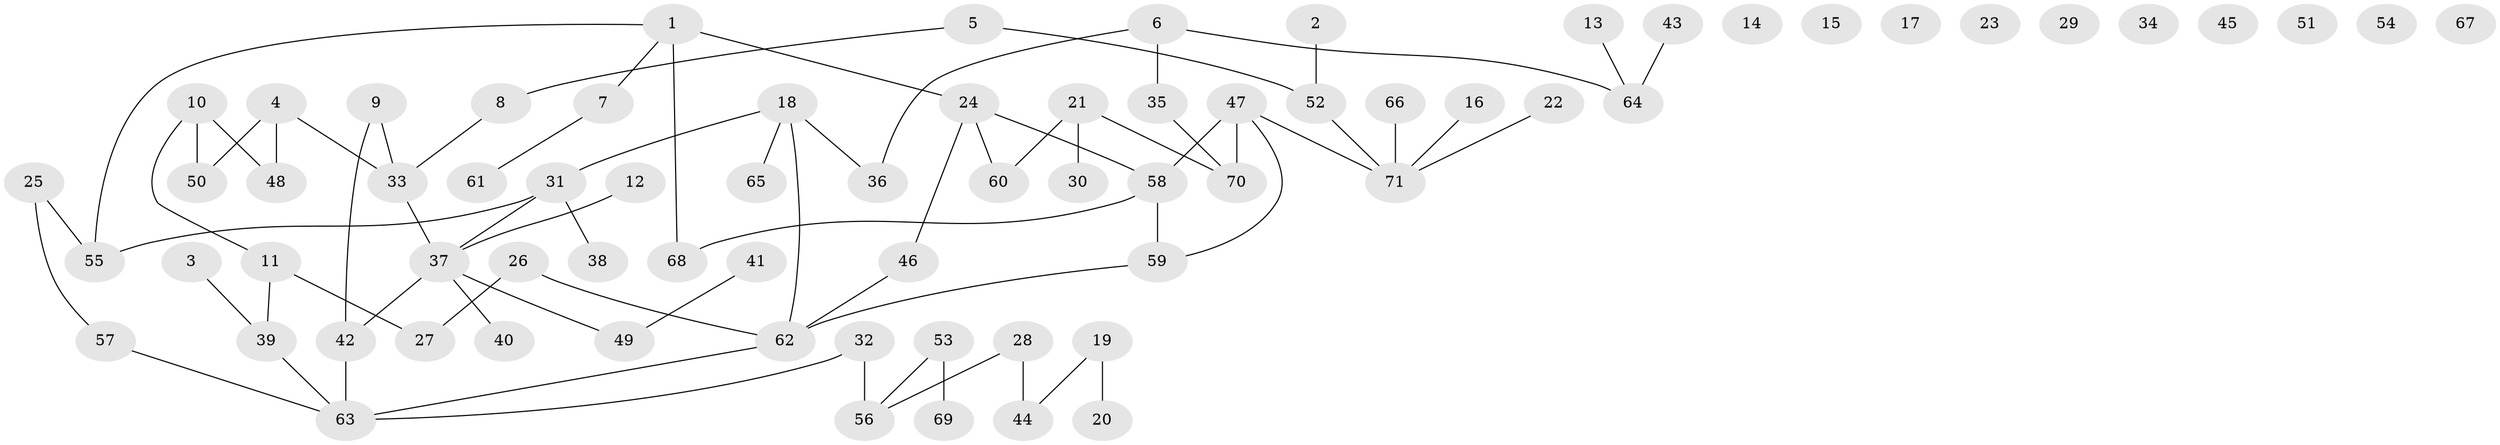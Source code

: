 // coarse degree distribution, {2: 0.325, 3: 0.25, 4: 0.125, 1: 0.225, 5: 0.075}
// Generated by graph-tools (version 1.1) at 2025/35/03/04/25 23:35:53]
// undirected, 71 vertices, 73 edges
graph export_dot {
  node [color=gray90,style=filled];
  1;
  2;
  3;
  4;
  5;
  6;
  7;
  8;
  9;
  10;
  11;
  12;
  13;
  14;
  15;
  16;
  17;
  18;
  19;
  20;
  21;
  22;
  23;
  24;
  25;
  26;
  27;
  28;
  29;
  30;
  31;
  32;
  33;
  34;
  35;
  36;
  37;
  38;
  39;
  40;
  41;
  42;
  43;
  44;
  45;
  46;
  47;
  48;
  49;
  50;
  51;
  52;
  53;
  54;
  55;
  56;
  57;
  58;
  59;
  60;
  61;
  62;
  63;
  64;
  65;
  66;
  67;
  68;
  69;
  70;
  71;
  1 -- 7;
  1 -- 24;
  1 -- 55;
  1 -- 68;
  2 -- 52;
  3 -- 39;
  4 -- 33;
  4 -- 48;
  4 -- 50;
  5 -- 8;
  5 -- 52;
  6 -- 35;
  6 -- 36;
  6 -- 64;
  7 -- 61;
  8 -- 33;
  9 -- 33;
  9 -- 42;
  10 -- 11;
  10 -- 48;
  10 -- 50;
  11 -- 27;
  11 -- 39;
  12 -- 37;
  13 -- 64;
  16 -- 71;
  18 -- 31;
  18 -- 36;
  18 -- 62;
  18 -- 65;
  19 -- 20;
  19 -- 44;
  21 -- 30;
  21 -- 60;
  21 -- 70;
  22 -- 71;
  24 -- 46;
  24 -- 58;
  24 -- 60;
  25 -- 55;
  25 -- 57;
  26 -- 27;
  26 -- 62;
  28 -- 44;
  28 -- 56;
  31 -- 37;
  31 -- 38;
  31 -- 55;
  32 -- 56;
  32 -- 63;
  33 -- 37;
  35 -- 70;
  37 -- 40;
  37 -- 42;
  37 -- 49;
  39 -- 63;
  41 -- 49;
  42 -- 63;
  43 -- 64;
  46 -- 62;
  47 -- 58;
  47 -- 59;
  47 -- 70;
  47 -- 71;
  52 -- 71;
  53 -- 56;
  53 -- 69;
  57 -- 63;
  58 -- 59;
  58 -- 68;
  59 -- 62;
  62 -- 63;
  66 -- 71;
}
